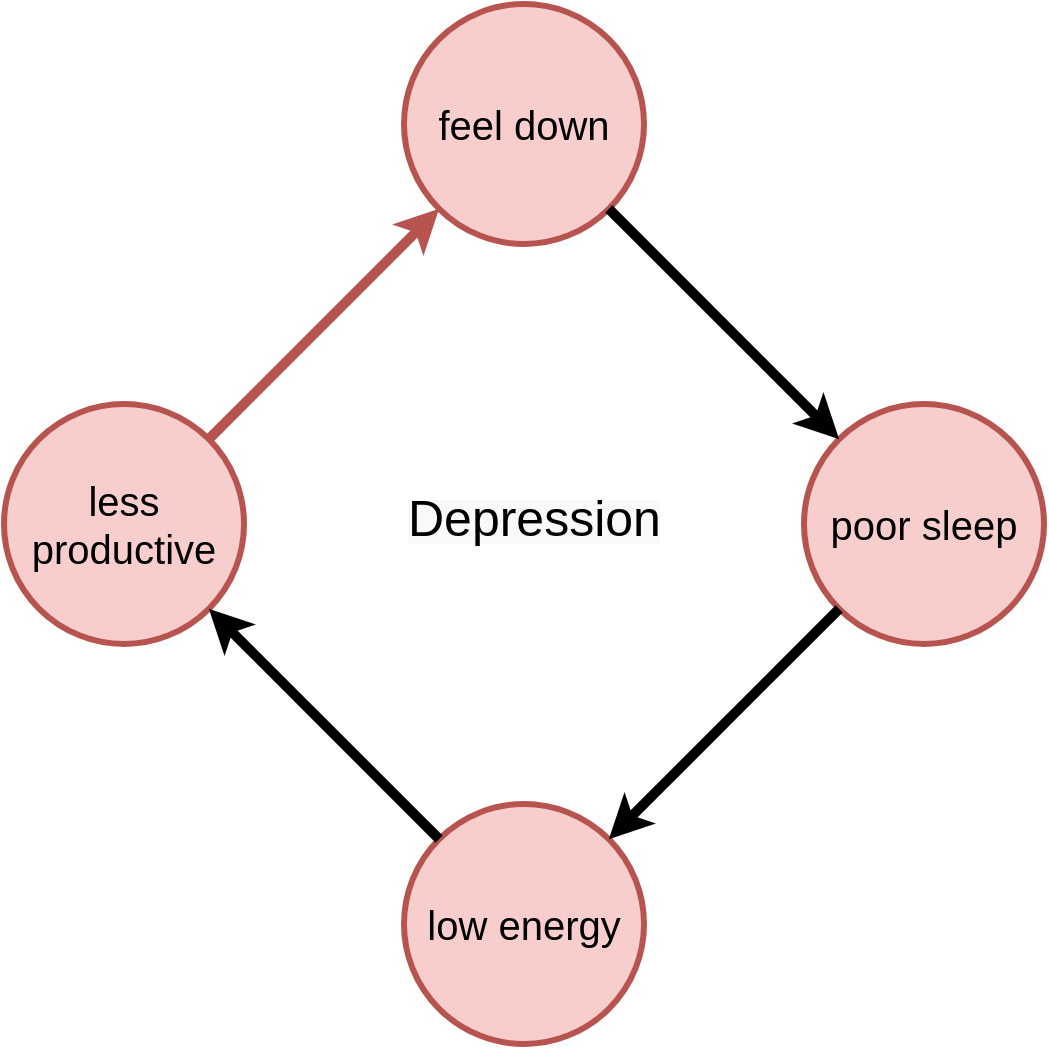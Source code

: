 <mxfile version="20.6.0" type="device"><diagram id="AOYEIHCzA3lil3CH8EgK" name="Page-1"><mxGraphModel dx="1360" dy="773" grid="1" gridSize="10" guides="1" tooltips="1" connect="1" arrows="1" fold="1" page="1" pageScale="1" pageWidth="1100" pageHeight="850" math="0" shadow="0"><root><mxCell id="0"/><mxCell id="1" parent="0"/><mxCell id="t11tlZEtUtVJGWVjYVJO-1" value="&lt;font style=&quot;font-size: 20px;&quot;&gt;feel down&lt;/font&gt;" style="ellipse;whiteSpace=wrap;html=1;aspect=fixed;strokeWidth=3;fillColor=#f8cecc;strokeColor=#b85450;" vertex="1" parent="1"><mxGeometry x="480" y="80" width="120" height="120" as="geometry"/></mxCell><mxCell id="t11tlZEtUtVJGWVjYVJO-2" value="&lt;font style=&quot;font-size: 20px;&quot;&gt;poor sleep&lt;/font&gt;" style="ellipse;whiteSpace=wrap;html=1;aspect=fixed;strokeWidth=3;fillColor=#f8cecc;strokeColor=#b85450;" vertex="1" parent="1"><mxGeometry x="680" y="280" width="120" height="120" as="geometry"/></mxCell><mxCell id="t11tlZEtUtVJGWVjYVJO-3" value="&lt;font style=&quot;font-size: 20px;&quot;&gt;low energy&lt;/font&gt;" style="ellipse;whiteSpace=wrap;html=1;aspect=fixed;strokeWidth=3;fillColor=#f8cecc;strokeColor=#b85450;" vertex="1" parent="1"><mxGeometry x="480" y="480" width="120" height="120" as="geometry"/></mxCell><mxCell id="t11tlZEtUtVJGWVjYVJO-4" value="&lt;font style=&quot;font-size: 20px;&quot;&gt;less productive&lt;/font&gt;" style="ellipse;whiteSpace=wrap;html=1;aspect=fixed;strokeWidth=3;fillColor=#f8cecc;strokeColor=#b85450;" vertex="1" parent="1"><mxGeometry x="280" y="280" width="120" height="120" as="geometry"/></mxCell><mxCell id="t11tlZEtUtVJGWVjYVJO-5" value="" style="endArrow=classic;html=1;rounded=0;fontSize=20;exitX=1;exitY=1;exitDx=0;exitDy=0;strokeWidth=5;" edge="1" parent="1" source="t11tlZEtUtVJGWVjYVJO-1" target="t11tlZEtUtVJGWVjYVJO-2"><mxGeometry width="50" height="50" relative="1" as="geometry"><mxPoint x="500" y="440" as="sourcePoint"/><mxPoint x="550" y="390" as="targetPoint"/></mxGeometry></mxCell><mxCell id="t11tlZEtUtVJGWVjYVJO-7" value="" style="endArrow=classic;html=1;rounded=0;fontSize=20;exitX=0;exitY=1;exitDx=0;exitDy=0;strokeWidth=5;" edge="1" parent="1" source="t11tlZEtUtVJGWVjYVJO-2" target="t11tlZEtUtVJGWVjYVJO-3"><mxGeometry width="50" height="50" relative="1" as="geometry"><mxPoint x="500" y="440" as="sourcePoint"/><mxPoint x="550" y="390" as="targetPoint"/></mxGeometry></mxCell><mxCell id="t11tlZEtUtVJGWVjYVJO-8" value="" style="endArrow=classic;html=1;rounded=0;fontSize=20;exitX=0;exitY=0;exitDx=0;exitDy=0;entryX=1;entryY=1;entryDx=0;entryDy=0;strokeWidth=5;" edge="1" parent="1" source="t11tlZEtUtVJGWVjYVJO-3" target="t11tlZEtUtVJGWVjYVJO-4"><mxGeometry width="50" height="50" relative="1" as="geometry"><mxPoint x="500" y="440" as="sourcePoint"/><mxPoint x="550" y="390" as="targetPoint"/></mxGeometry></mxCell><mxCell id="t11tlZEtUtVJGWVjYVJO-9" value="" style="endArrow=classic;html=1;rounded=0;fontSize=20;entryX=0;entryY=1;entryDx=0;entryDy=0;exitX=1;exitY=0;exitDx=0;exitDy=0;strokeWidth=5;fillColor=#f8cecc;strokeColor=#b85450;" edge="1" parent="1" source="t11tlZEtUtVJGWVjYVJO-4" target="t11tlZEtUtVJGWVjYVJO-1"><mxGeometry width="50" height="50" relative="1" as="geometry"><mxPoint x="500" y="440" as="sourcePoint"/><mxPoint x="550" y="390" as="targetPoint"/></mxGeometry></mxCell><mxCell id="t11tlZEtUtVJGWVjYVJO-10" value="&lt;span style=&quot;color: rgb(0, 0, 0); font-family: Helvetica; font-style: normal; font-variant-ligatures: normal; font-variant-caps: normal; font-weight: 400; letter-spacing: normal; orphans: 2; text-align: center; text-indent: 0px; text-transform: none; widows: 2; word-spacing: 0px; -webkit-text-stroke-width: 0px; background-color: rgb(248, 249, 250); text-decoration-thickness: initial; text-decoration-style: initial; text-decoration-color: initial; float: none; display: inline !important;&quot;&gt;&lt;font style=&quot;font-size: 25px;&quot;&gt;Depression&lt;/font&gt;&lt;/span&gt;" style="text;whiteSpace=wrap;html=1;fontSize=20;" vertex="1" parent="1"><mxGeometry x="480" y="315" width="120" height="50" as="geometry"/></mxCell></root></mxGraphModel></diagram></mxfile>